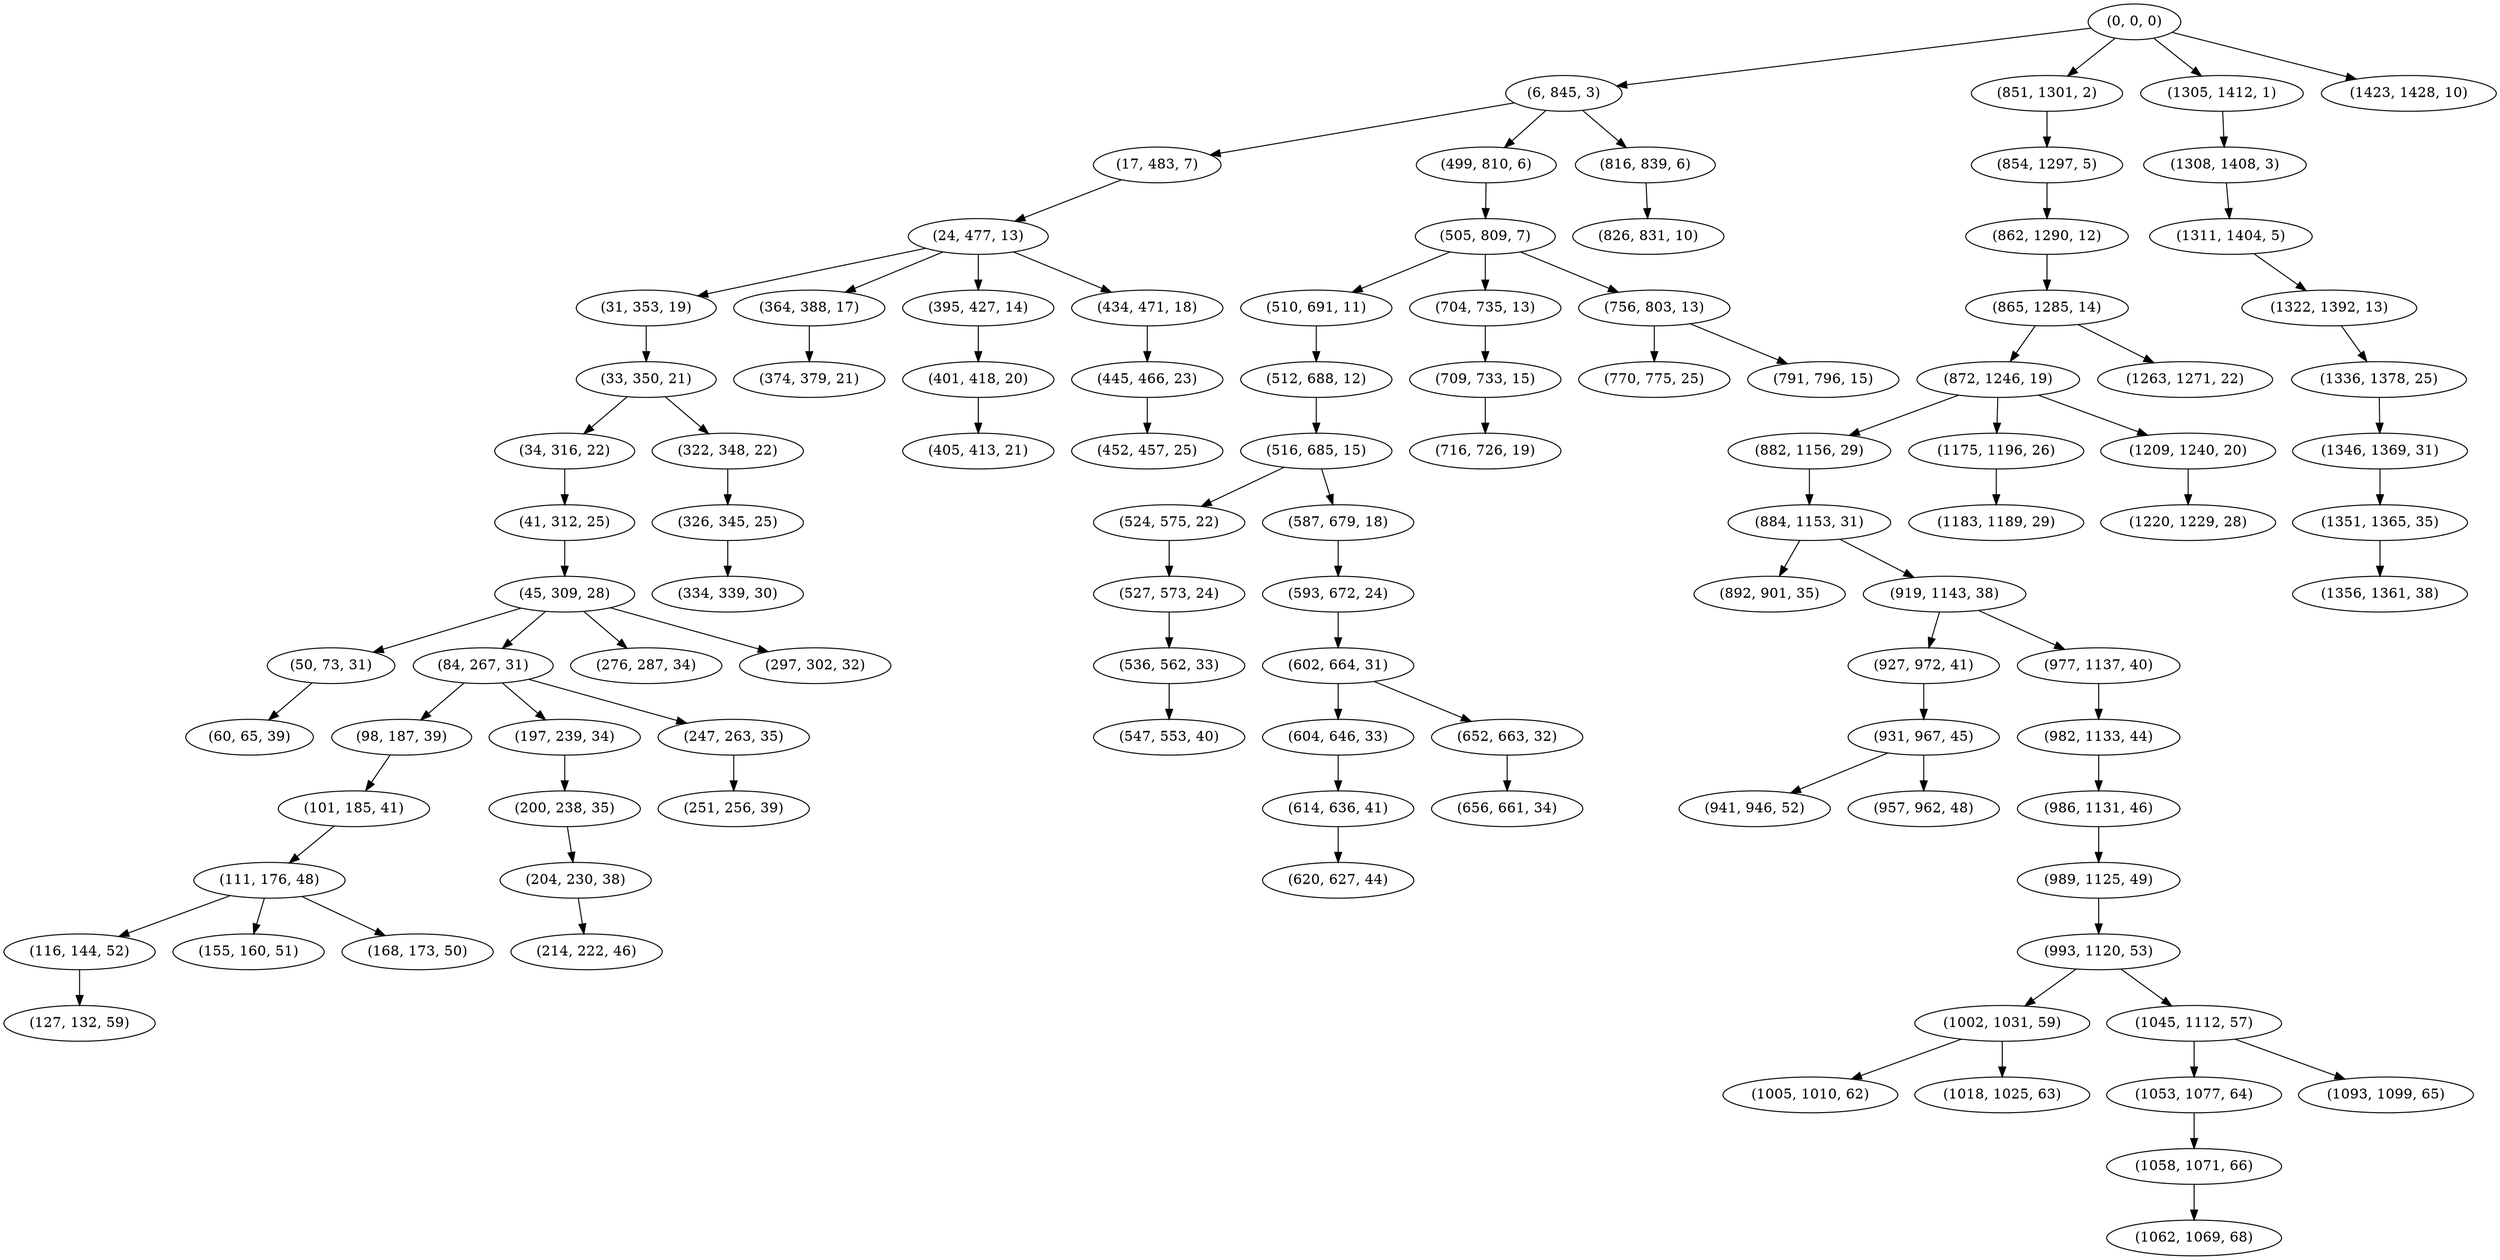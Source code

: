 digraph tree {
    "(0, 0, 0)";
    "(6, 845, 3)";
    "(17, 483, 7)";
    "(24, 477, 13)";
    "(31, 353, 19)";
    "(33, 350, 21)";
    "(34, 316, 22)";
    "(41, 312, 25)";
    "(45, 309, 28)";
    "(50, 73, 31)";
    "(60, 65, 39)";
    "(84, 267, 31)";
    "(98, 187, 39)";
    "(101, 185, 41)";
    "(111, 176, 48)";
    "(116, 144, 52)";
    "(127, 132, 59)";
    "(155, 160, 51)";
    "(168, 173, 50)";
    "(197, 239, 34)";
    "(200, 238, 35)";
    "(204, 230, 38)";
    "(214, 222, 46)";
    "(247, 263, 35)";
    "(251, 256, 39)";
    "(276, 287, 34)";
    "(297, 302, 32)";
    "(322, 348, 22)";
    "(326, 345, 25)";
    "(334, 339, 30)";
    "(364, 388, 17)";
    "(374, 379, 21)";
    "(395, 427, 14)";
    "(401, 418, 20)";
    "(405, 413, 21)";
    "(434, 471, 18)";
    "(445, 466, 23)";
    "(452, 457, 25)";
    "(499, 810, 6)";
    "(505, 809, 7)";
    "(510, 691, 11)";
    "(512, 688, 12)";
    "(516, 685, 15)";
    "(524, 575, 22)";
    "(527, 573, 24)";
    "(536, 562, 33)";
    "(547, 553, 40)";
    "(587, 679, 18)";
    "(593, 672, 24)";
    "(602, 664, 31)";
    "(604, 646, 33)";
    "(614, 636, 41)";
    "(620, 627, 44)";
    "(652, 663, 32)";
    "(656, 661, 34)";
    "(704, 735, 13)";
    "(709, 733, 15)";
    "(716, 726, 19)";
    "(756, 803, 13)";
    "(770, 775, 25)";
    "(791, 796, 15)";
    "(816, 839, 6)";
    "(826, 831, 10)";
    "(851, 1301, 2)";
    "(854, 1297, 5)";
    "(862, 1290, 12)";
    "(865, 1285, 14)";
    "(872, 1246, 19)";
    "(882, 1156, 29)";
    "(884, 1153, 31)";
    "(892, 901, 35)";
    "(919, 1143, 38)";
    "(927, 972, 41)";
    "(931, 967, 45)";
    "(941, 946, 52)";
    "(957, 962, 48)";
    "(977, 1137, 40)";
    "(982, 1133, 44)";
    "(986, 1131, 46)";
    "(989, 1125, 49)";
    "(993, 1120, 53)";
    "(1002, 1031, 59)";
    "(1005, 1010, 62)";
    "(1018, 1025, 63)";
    "(1045, 1112, 57)";
    "(1053, 1077, 64)";
    "(1058, 1071, 66)";
    "(1062, 1069, 68)";
    "(1093, 1099, 65)";
    "(1175, 1196, 26)";
    "(1183, 1189, 29)";
    "(1209, 1240, 20)";
    "(1220, 1229, 28)";
    "(1263, 1271, 22)";
    "(1305, 1412, 1)";
    "(1308, 1408, 3)";
    "(1311, 1404, 5)";
    "(1322, 1392, 13)";
    "(1336, 1378, 25)";
    "(1346, 1369, 31)";
    "(1351, 1365, 35)";
    "(1356, 1361, 38)";
    "(1423, 1428, 10)";
    "(0, 0, 0)" -> "(6, 845, 3)";
    "(0, 0, 0)" -> "(851, 1301, 2)";
    "(0, 0, 0)" -> "(1305, 1412, 1)";
    "(0, 0, 0)" -> "(1423, 1428, 10)";
    "(6, 845, 3)" -> "(17, 483, 7)";
    "(6, 845, 3)" -> "(499, 810, 6)";
    "(6, 845, 3)" -> "(816, 839, 6)";
    "(17, 483, 7)" -> "(24, 477, 13)";
    "(24, 477, 13)" -> "(31, 353, 19)";
    "(24, 477, 13)" -> "(364, 388, 17)";
    "(24, 477, 13)" -> "(395, 427, 14)";
    "(24, 477, 13)" -> "(434, 471, 18)";
    "(31, 353, 19)" -> "(33, 350, 21)";
    "(33, 350, 21)" -> "(34, 316, 22)";
    "(33, 350, 21)" -> "(322, 348, 22)";
    "(34, 316, 22)" -> "(41, 312, 25)";
    "(41, 312, 25)" -> "(45, 309, 28)";
    "(45, 309, 28)" -> "(50, 73, 31)";
    "(45, 309, 28)" -> "(84, 267, 31)";
    "(45, 309, 28)" -> "(276, 287, 34)";
    "(45, 309, 28)" -> "(297, 302, 32)";
    "(50, 73, 31)" -> "(60, 65, 39)";
    "(84, 267, 31)" -> "(98, 187, 39)";
    "(84, 267, 31)" -> "(197, 239, 34)";
    "(84, 267, 31)" -> "(247, 263, 35)";
    "(98, 187, 39)" -> "(101, 185, 41)";
    "(101, 185, 41)" -> "(111, 176, 48)";
    "(111, 176, 48)" -> "(116, 144, 52)";
    "(111, 176, 48)" -> "(155, 160, 51)";
    "(111, 176, 48)" -> "(168, 173, 50)";
    "(116, 144, 52)" -> "(127, 132, 59)";
    "(197, 239, 34)" -> "(200, 238, 35)";
    "(200, 238, 35)" -> "(204, 230, 38)";
    "(204, 230, 38)" -> "(214, 222, 46)";
    "(247, 263, 35)" -> "(251, 256, 39)";
    "(322, 348, 22)" -> "(326, 345, 25)";
    "(326, 345, 25)" -> "(334, 339, 30)";
    "(364, 388, 17)" -> "(374, 379, 21)";
    "(395, 427, 14)" -> "(401, 418, 20)";
    "(401, 418, 20)" -> "(405, 413, 21)";
    "(434, 471, 18)" -> "(445, 466, 23)";
    "(445, 466, 23)" -> "(452, 457, 25)";
    "(499, 810, 6)" -> "(505, 809, 7)";
    "(505, 809, 7)" -> "(510, 691, 11)";
    "(505, 809, 7)" -> "(704, 735, 13)";
    "(505, 809, 7)" -> "(756, 803, 13)";
    "(510, 691, 11)" -> "(512, 688, 12)";
    "(512, 688, 12)" -> "(516, 685, 15)";
    "(516, 685, 15)" -> "(524, 575, 22)";
    "(516, 685, 15)" -> "(587, 679, 18)";
    "(524, 575, 22)" -> "(527, 573, 24)";
    "(527, 573, 24)" -> "(536, 562, 33)";
    "(536, 562, 33)" -> "(547, 553, 40)";
    "(587, 679, 18)" -> "(593, 672, 24)";
    "(593, 672, 24)" -> "(602, 664, 31)";
    "(602, 664, 31)" -> "(604, 646, 33)";
    "(602, 664, 31)" -> "(652, 663, 32)";
    "(604, 646, 33)" -> "(614, 636, 41)";
    "(614, 636, 41)" -> "(620, 627, 44)";
    "(652, 663, 32)" -> "(656, 661, 34)";
    "(704, 735, 13)" -> "(709, 733, 15)";
    "(709, 733, 15)" -> "(716, 726, 19)";
    "(756, 803, 13)" -> "(770, 775, 25)";
    "(756, 803, 13)" -> "(791, 796, 15)";
    "(816, 839, 6)" -> "(826, 831, 10)";
    "(851, 1301, 2)" -> "(854, 1297, 5)";
    "(854, 1297, 5)" -> "(862, 1290, 12)";
    "(862, 1290, 12)" -> "(865, 1285, 14)";
    "(865, 1285, 14)" -> "(872, 1246, 19)";
    "(865, 1285, 14)" -> "(1263, 1271, 22)";
    "(872, 1246, 19)" -> "(882, 1156, 29)";
    "(872, 1246, 19)" -> "(1175, 1196, 26)";
    "(872, 1246, 19)" -> "(1209, 1240, 20)";
    "(882, 1156, 29)" -> "(884, 1153, 31)";
    "(884, 1153, 31)" -> "(892, 901, 35)";
    "(884, 1153, 31)" -> "(919, 1143, 38)";
    "(919, 1143, 38)" -> "(927, 972, 41)";
    "(919, 1143, 38)" -> "(977, 1137, 40)";
    "(927, 972, 41)" -> "(931, 967, 45)";
    "(931, 967, 45)" -> "(941, 946, 52)";
    "(931, 967, 45)" -> "(957, 962, 48)";
    "(977, 1137, 40)" -> "(982, 1133, 44)";
    "(982, 1133, 44)" -> "(986, 1131, 46)";
    "(986, 1131, 46)" -> "(989, 1125, 49)";
    "(989, 1125, 49)" -> "(993, 1120, 53)";
    "(993, 1120, 53)" -> "(1002, 1031, 59)";
    "(993, 1120, 53)" -> "(1045, 1112, 57)";
    "(1002, 1031, 59)" -> "(1005, 1010, 62)";
    "(1002, 1031, 59)" -> "(1018, 1025, 63)";
    "(1045, 1112, 57)" -> "(1053, 1077, 64)";
    "(1045, 1112, 57)" -> "(1093, 1099, 65)";
    "(1053, 1077, 64)" -> "(1058, 1071, 66)";
    "(1058, 1071, 66)" -> "(1062, 1069, 68)";
    "(1175, 1196, 26)" -> "(1183, 1189, 29)";
    "(1209, 1240, 20)" -> "(1220, 1229, 28)";
    "(1305, 1412, 1)" -> "(1308, 1408, 3)";
    "(1308, 1408, 3)" -> "(1311, 1404, 5)";
    "(1311, 1404, 5)" -> "(1322, 1392, 13)";
    "(1322, 1392, 13)" -> "(1336, 1378, 25)";
    "(1336, 1378, 25)" -> "(1346, 1369, 31)";
    "(1346, 1369, 31)" -> "(1351, 1365, 35)";
    "(1351, 1365, 35)" -> "(1356, 1361, 38)";
}
